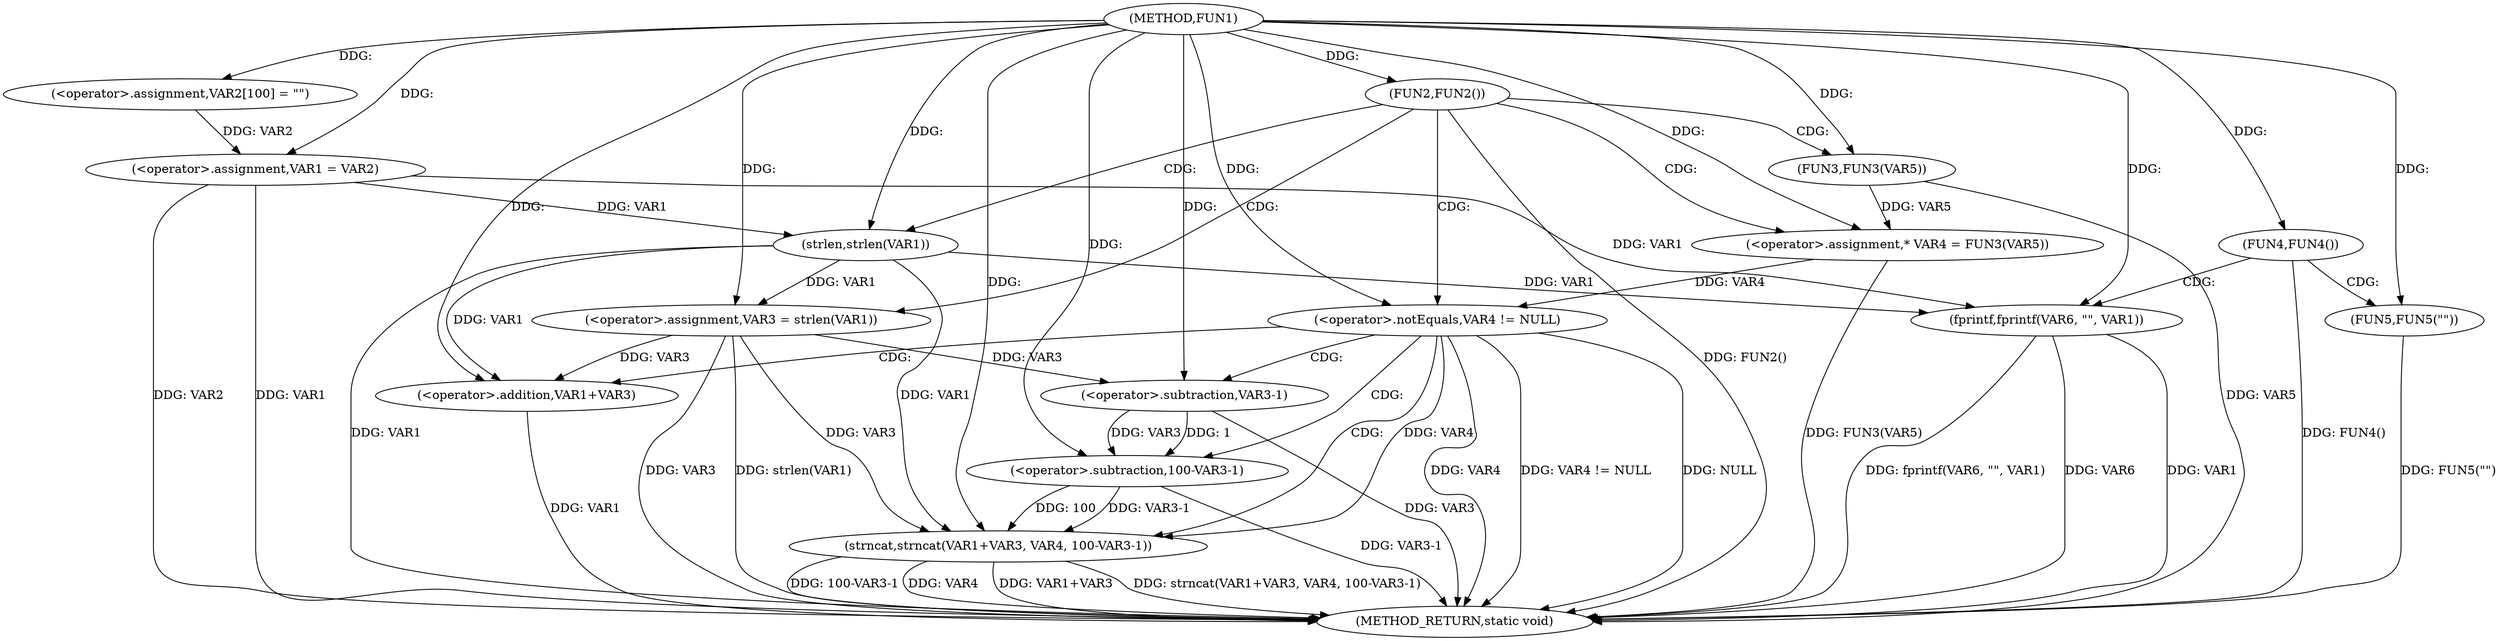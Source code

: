 digraph FUN1 {  
"1000100" [label = "(METHOD,FUN1)" ]
"1000150" [label = "(METHOD_RETURN,static void)" ]
"1000104" [label = "(<operator>.assignment,VAR2[100] = \"\")" ]
"1000107" [label = "(<operator>.assignment,VAR1 = VAR2)" ]
"1000111" [label = "(FUN2,FUN2())" ]
"1000115" [label = "(<operator>.assignment,VAR3 = strlen(VAR1))" ]
"1000117" [label = "(strlen,strlen(VAR1))" ]
"1000120" [label = "(<operator>.assignment,* VAR4 = FUN3(VAR5))" ]
"1000122" [label = "(FUN3,FUN3(VAR5))" ]
"1000125" [label = "(<operator>.notEquals,VAR4 != NULL)" ]
"1000129" [label = "(strncat,strncat(VAR1+VAR3, VAR4, 100-VAR3-1))" ]
"1000130" [label = "(<operator>.addition,VAR1+VAR3)" ]
"1000134" [label = "(<operator>.subtraction,100-VAR3-1)" ]
"1000136" [label = "(<operator>.subtraction,VAR3-1)" ]
"1000140" [label = "(FUN4,FUN4())" ]
"1000142" [label = "(FUN5,FUN5(\"\"))" ]
"1000146" [label = "(fprintf,fprintf(VAR6, \"\", VAR1))" ]
  "1000115" -> "1000150"  [ label = "DDG: strlen(VAR1)"] 
  "1000142" -> "1000150"  [ label = "DDG: FUN5(\"\")"] 
  "1000125" -> "1000150"  [ label = "DDG: VAR4 != NULL"] 
  "1000107" -> "1000150"  [ label = "DDG: VAR1"] 
  "1000122" -> "1000150"  [ label = "DDG: VAR5"] 
  "1000140" -> "1000150"  [ label = "DDG: FUN4()"] 
  "1000146" -> "1000150"  [ label = "DDG: VAR1"] 
  "1000125" -> "1000150"  [ label = "DDG: NULL"] 
  "1000117" -> "1000150"  [ label = "DDG: VAR1"] 
  "1000129" -> "1000150"  [ label = "DDG: VAR4"] 
  "1000146" -> "1000150"  [ label = "DDG: fprintf(VAR6, \"\", VAR1)"] 
  "1000130" -> "1000150"  [ label = "DDG: VAR1"] 
  "1000129" -> "1000150"  [ label = "DDG: VAR1+VAR3"] 
  "1000125" -> "1000150"  [ label = "DDG: VAR4"] 
  "1000129" -> "1000150"  [ label = "DDG: strncat(VAR1+VAR3, VAR4, 100-VAR3-1)"] 
  "1000129" -> "1000150"  [ label = "DDG: 100-VAR3-1"] 
  "1000134" -> "1000150"  [ label = "DDG: VAR3-1"] 
  "1000120" -> "1000150"  [ label = "DDG: FUN3(VAR5)"] 
  "1000146" -> "1000150"  [ label = "DDG: VAR6"] 
  "1000111" -> "1000150"  [ label = "DDG: FUN2()"] 
  "1000115" -> "1000150"  [ label = "DDG: VAR3"] 
  "1000136" -> "1000150"  [ label = "DDG: VAR3"] 
  "1000107" -> "1000150"  [ label = "DDG: VAR2"] 
  "1000100" -> "1000104"  [ label = "DDG: "] 
  "1000104" -> "1000107"  [ label = "DDG: VAR2"] 
  "1000100" -> "1000107"  [ label = "DDG: "] 
  "1000100" -> "1000111"  [ label = "DDG: "] 
  "1000117" -> "1000115"  [ label = "DDG: VAR1"] 
  "1000100" -> "1000115"  [ label = "DDG: "] 
  "1000107" -> "1000117"  [ label = "DDG: VAR1"] 
  "1000100" -> "1000117"  [ label = "DDG: "] 
  "1000122" -> "1000120"  [ label = "DDG: VAR5"] 
  "1000100" -> "1000120"  [ label = "DDG: "] 
  "1000100" -> "1000122"  [ label = "DDG: "] 
  "1000120" -> "1000125"  [ label = "DDG: VAR4"] 
  "1000100" -> "1000125"  [ label = "DDG: "] 
  "1000117" -> "1000129"  [ label = "DDG: VAR1"] 
  "1000100" -> "1000129"  [ label = "DDG: "] 
  "1000115" -> "1000129"  [ label = "DDG: VAR3"] 
  "1000117" -> "1000130"  [ label = "DDG: VAR1"] 
  "1000100" -> "1000130"  [ label = "DDG: "] 
  "1000115" -> "1000130"  [ label = "DDG: VAR3"] 
  "1000125" -> "1000129"  [ label = "DDG: VAR4"] 
  "1000134" -> "1000129"  [ label = "DDG: 100"] 
  "1000134" -> "1000129"  [ label = "DDG: VAR3-1"] 
  "1000100" -> "1000134"  [ label = "DDG: "] 
  "1000136" -> "1000134"  [ label = "DDG: VAR3"] 
  "1000136" -> "1000134"  [ label = "DDG: 1"] 
  "1000100" -> "1000136"  [ label = "DDG: "] 
  "1000115" -> "1000136"  [ label = "DDG: VAR3"] 
  "1000100" -> "1000140"  [ label = "DDG: "] 
  "1000100" -> "1000142"  [ label = "DDG: "] 
  "1000100" -> "1000146"  [ label = "DDG: "] 
  "1000107" -> "1000146"  [ label = "DDG: VAR1"] 
  "1000117" -> "1000146"  [ label = "DDG: VAR1"] 
  "1000111" -> "1000125"  [ label = "CDG: "] 
  "1000111" -> "1000120"  [ label = "CDG: "] 
  "1000111" -> "1000117"  [ label = "CDG: "] 
  "1000111" -> "1000115"  [ label = "CDG: "] 
  "1000111" -> "1000122"  [ label = "CDG: "] 
  "1000125" -> "1000129"  [ label = "CDG: "] 
  "1000125" -> "1000130"  [ label = "CDG: "] 
  "1000125" -> "1000136"  [ label = "CDG: "] 
  "1000125" -> "1000134"  [ label = "CDG: "] 
  "1000140" -> "1000142"  [ label = "CDG: "] 
  "1000140" -> "1000146"  [ label = "CDG: "] 
}
